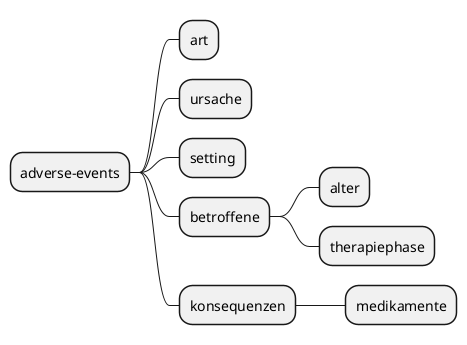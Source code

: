 @startmindmap test

+ adverse-events
++ art
++ ursache
++ setting
++ betroffene
+++ alter
+++ therapiephase
++ konsequenzen
+++ medikamente

@endmindmap
